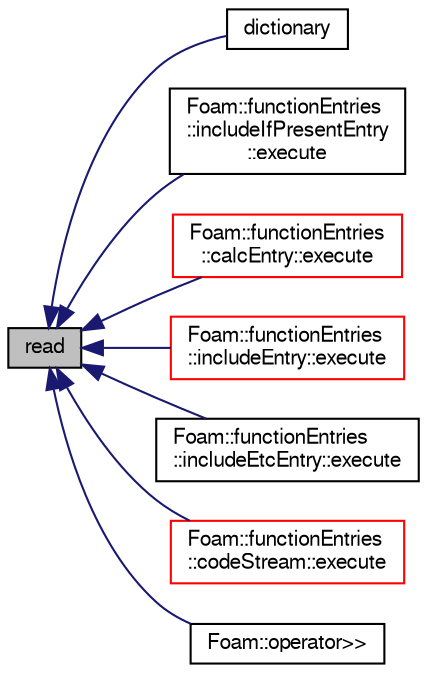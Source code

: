 digraph "read"
{
  bgcolor="transparent";
  edge [fontname="FreeSans",fontsize="10",labelfontname="FreeSans",labelfontsize="10"];
  node [fontname="FreeSans",fontsize="10",shape=record];
  rankdir="LR";
  Node34716 [label="read",height=0.2,width=0.4,color="black", fillcolor="grey75", style="filled", fontcolor="black"];
  Node34716 -> Node34717 [dir="back",color="midnightblue",fontsize="10",style="solid",fontname="FreeSans"];
  Node34717 [label="dictionary",height=0.2,width=0.4,color="black",URL="$a26014.html#adbc4e3eded4fe4a704a91820758a3b16",tooltip="Construct top-level dictionary from Istream,. "];
  Node34716 -> Node34718 [dir="back",color="midnightblue",fontsize="10",style="solid",fontname="FreeSans"];
  Node34718 [label="Foam::functionEntries\l::includeIfPresentEntry\l::execute",height=0.2,width=0.4,color="black",URL="$a26046.html#a0aa3070c44783d911c1f7924042f1cea",tooltip="Execute the functionEntry in a sub-dict context. "];
  Node34716 -> Node34719 [dir="back",color="midnightblue",fontsize="10",style="solid",fontname="FreeSans"];
  Node34719 [label="Foam::functionEntries\l::calcEntry::execute",height=0.2,width=0.4,color="red",URL="$a26026.html#a0aa3070c44783d911c1f7924042f1cea",tooltip="Execute the functionEntry in a sub-dict context. "];
  Node34716 -> Node34721 [dir="back",color="midnightblue",fontsize="10",style="solid",fontname="FreeSans"];
  Node34721 [label="Foam::functionEntries\l::includeEntry::execute",height=0.2,width=0.4,color="red",URL="$a26038.html#a0aa3070c44783d911c1f7924042f1cea",tooltip="Execute the functionEntry in a sub-dict context. "];
  Node34716 -> Node34725 [dir="back",color="midnightblue",fontsize="10",style="solid",fontname="FreeSans"];
  Node34725 [label="Foam::functionEntries\l::includeEtcEntry::execute",height=0.2,width=0.4,color="black",URL="$a26042.html#a0aa3070c44783d911c1f7924042f1cea",tooltip="Execute the functionEntry in a sub-dict context. "];
  Node34716 -> Node34726 [dir="back",color="midnightblue",fontsize="10",style="solid",fontname="FreeSans"];
  Node34726 [label="Foam::functionEntries\l::codeStream::execute",height=0.2,width=0.4,color="red",URL="$a26030.html#a0aa3070c44783d911c1f7924042f1cea",tooltip="Execute the functionEntry in a sub-dict context. "];
  Node34716 -> Node34728 [dir="back",color="midnightblue",fontsize="10",style="solid",fontname="FreeSans"];
  Node34728 [label="Foam::operator\>\>",height=0.2,width=0.4,color="black",URL="$a21124.html#a0349ad00d7d28c685bdd8e8cce210641"];
}

